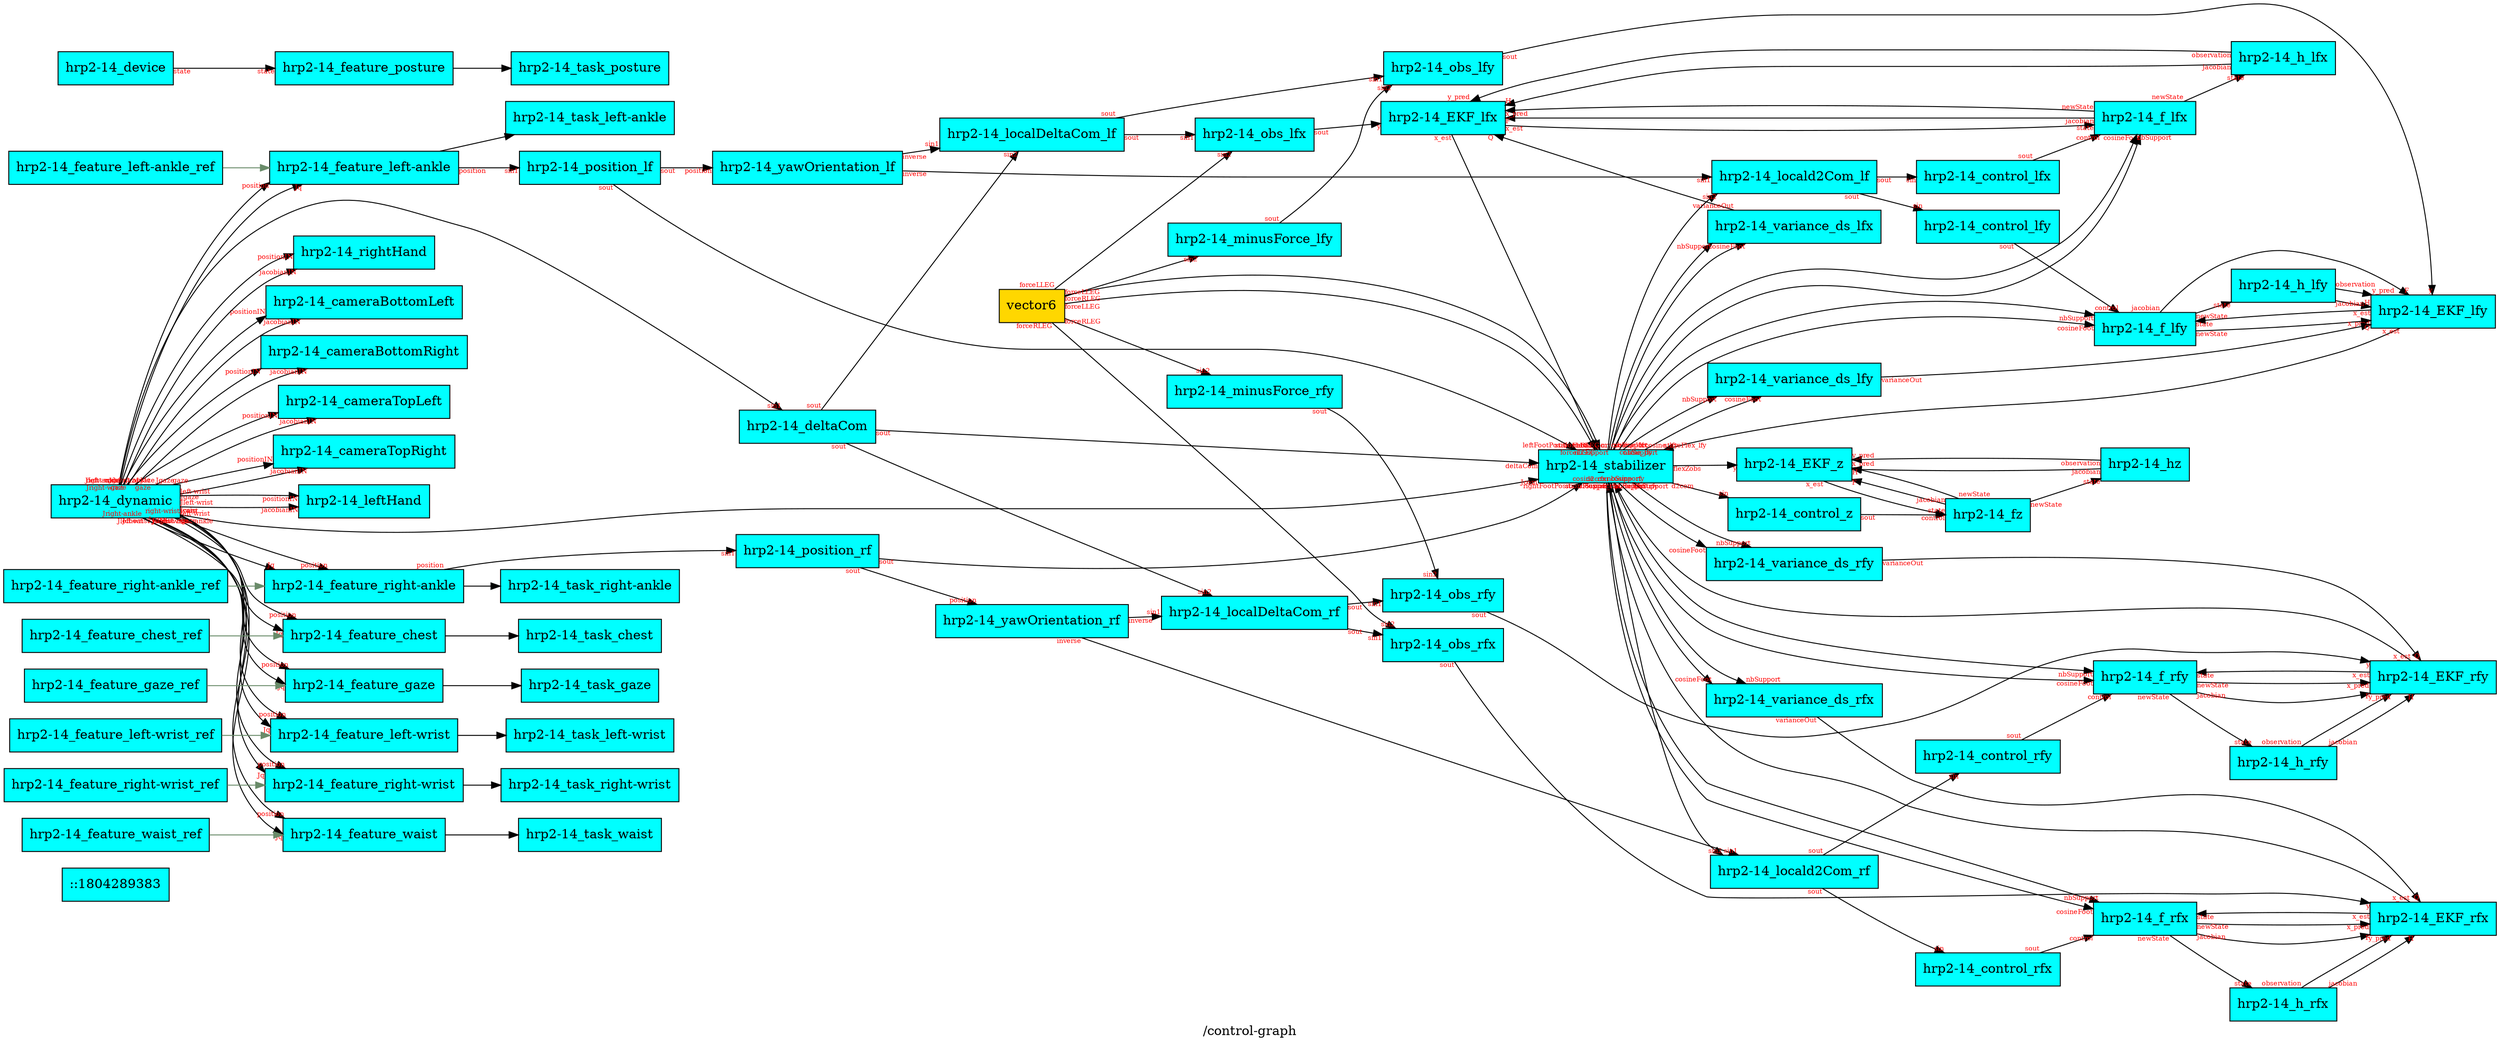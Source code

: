 /* This graph has been automatically generated. 
   2012 Month: 12 Day: 14 Time: 13:13 */
digraph "/control-graph" { 	 graph [ label="/control-graph" bgcolor = white rankdir=LR ]
	 node [ fontcolor = black, color = black, fillcolor = gold1, style=filled, shape=box ] ; 
	subgraph cluster_Entities { 
	} 
"::1804289383" [ label = "::1804289383" ,
   fontcolor = black, color = black, fillcolor=cyan, style=filled, shape=box ]
"hrp2-14_EKF_lfx" [ label = "hrp2-14_EKF_lfx" ,
   fontcolor = black, color = black, fillcolor=cyan, style=filled, shape=box ]
	"hrp2-14_f_lfx" -> "hrp2-14_EKF_lfx"
	 [ headlabel = "F" , taillabel = "jacobian", fontsize=7, fontcolor=red ]
	"hrp2-14_h_lfx" -> "hrp2-14_EKF_lfx"
	 [ headlabel = "H" , taillabel = "jacobian", fontsize=7, fontcolor=red ]
	"hrp2-14_variance_ds_lfx" -> "hrp2-14_EKF_lfx"
	 [ headlabel = "Q" , taillabel = "varianceOut", fontsize=7, fontcolor=red ]
	"hrp2-14_f_lfx" -> "hrp2-14_EKF_lfx"
	 [ headlabel = "x_pred" , taillabel = "newState", fontsize=7, fontcolor=red ]
	"hrp2-14_obs_lfx" -> "hrp2-14_EKF_lfx"
	 [ headlabel = "y" , taillabel = "sout", fontsize=7, fontcolor=red ]
	"hrp2-14_h_lfx" -> "hrp2-14_EKF_lfx"
	 [ headlabel = "y_pred" , taillabel = "observation", fontsize=7, fontcolor=red ]
"hrp2-14_EKF_lfy" [ label = "hrp2-14_EKF_lfy" ,
   fontcolor = black, color = black, fillcolor=cyan, style=filled, shape=box ]
	"hrp2-14_f_lfy" -> "hrp2-14_EKF_lfy"
	 [ headlabel = "F" , taillabel = "jacobian", fontsize=7, fontcolor=red ]
	"hrp2-14_h_lfy" -> "hrp2-14_EKF_lfy"
	 [ headlabel = "H" , taillabel = "jacobian", fontsize=7, fontcolor=red ]
	"hrp2-14_variance_ds_lfy" -> "hrp2-14_EKF_lfy"
	 [ headlabel = "Q" , taillabel = "varianceOut", fontsize=7, fontcolor=red ]
	"hrp2-14_f_lfy" -> "hrp2-14_EKF_lfy"
	 [ headlabel = "x_pred" , taillabel = "newState", fontsize=7, fontcolor=red ]
	"hrp2-14_obs_lfy" -> "hrp2-14_EKF_lfy"
	 [ headlabel = "y" , taillabel = "sout", fontsize=7, fontcolor=red ]
	"hrp2-14_h_lfy" -> "hrp2-14_EKF_lfy"
	 [ headlabel = "y_pred" , taillabel = "observation", fontsize=7, fontcolor=red ]
"hrp2-14_EKF_rfx" [ label = "hrp2-14_EKF_rfx" ,
   fontcolor = black, color = black, fillcolor=cyan, style=filled, shape=box ]
	"hrp2-14_f_rfx" -> "hrp2-14_EKF_rfx"
	 [ headlabel = "F" , taillabel = "jacobian", fontsize=7, fontcolor=red ]
	"hrp2-14_h_rfx" -> "hrp2-14_EKF_rfx"
	 [ headlabel = "H" , taillabel = "jacobian", fontsize=7, fontcolor=red ]
	"hrp2-14_variance_ds_rfx" -> "hrp2-14_EKF_rfx"
	 [ headlabel = "Q" , taillabel = "varianceOut", fontsize=7, fontcolor=red ]
	"hrp2-14_f_rfx" -> "hrp2-14_EKF_rfx"
	 [ headlabel = "x_pred" , taillabel = "newState", fontsize=7, fontcolor=red ]
	"hrp2-14_obs_rfx" -> "hrp2-14_EKF_rfx"
	 [ headlabel = "y" , taillabel = "sout", fontsize=7, fontcolor=red ]
	"hrp2-14_h_rfx" -> "hrp2-14_EKF_rfx"
	 [ headlabel = "y_pred" , taillabel = "observation", fontsize=7, fontcolor=red ]
"hrp2-14_EKF_rfy" [ label = "hrp2-14_EKF_rfy" ,
   fontcolor = black, color = black, fillcolor=cyan, style=filled, shape=box ]
	"hrp2-14_f_rfy" -> "hrp2-14_EKF_rfy"
	 [ headlabel = "F" , taillabel = "jacobian", fontsize=7, fontcolor=red ]
	"hrp2-14_h_rfy" -> "hrp2-14_EKF_rfy"
	 [ headlabel = "H" , taillabel = "jacobian", fontsize=7, fontcolor=red ]
	"hrp2-14_variance_ds_rfy" -> "hrp2-14_EKF_rfy"
	 [ headlabel = "Q" , taillabel = "varianceOut", fontsize=7, fontcolor=red ]
	"hrp2-14_f_rfy" -> "hrp2-14_EKF_rfy"
	 [ headlabel = "x_pred" , taillabel = "newState", fontsize=7, fontcolor=red ]
	"hrp2-14_obs_rfy" -> "hrp2-14_EKF_rfy"
	 [ headlabel = "y" , taillabel = "sout", fontsize=7, fontcolor=red ]
	"hrp2-14_h_rfy" -> "hrp2-14_EKF_rfy"
	 [ headlabel = "y_pred" , taillabel = "observation", fontsize=7, fontcolor=red ]
"hrp2-14_EKF_z" [ label = "hrp2-14_EKF_z" ,
   fontcolor = black, color = black, fillcolor=cyan, style=filled, shape=box ]
	"hrp2-14_fz" -> "hrp2-14_EKF_z"
	 [ headlabel = "F" , taillabel = "jacobian", fontsize=7, fontcolor=red ]
	"hrp2-14_hz" -> "hrp2-14_EKF_z"
	 [ headlabel = "H" , taillabel = "jacobian", fontsize=7, fontcolor=red ]
	"hrp2-14_fz" -> "hrp2-14_EKF_z"
	 [ headlabel = "x_pred" , taillabel = "newState", fontsize=7, fontcolor=red ]
	"hrp2-14_stabilizer" -> "hrp2-14_EKF_z"
	 [ headlabel = "y" , taillabel = "flexZobs", fontsize=7, fontcolor=red ]
	"hrp2-14_hz" -> "hrp2-14_EKF_z"
	 [ headlabel = "y_pred" , taillabel = "observation", fontsize=7, fontcolor=red ]
"hrp2-14_cameraBottomLeft" [ label = "hrp2-14_cameraBottomLeft" ,
   fontcolor = black, color = black, fillcolor=cyan, style=filled, shape=box ]
	"hrp2-14_dynamic" -> "hrp2-14_cameraBottomLeft"
	 [ headlabel = "jacobianIN" , taillabel = "Jgaze", fontsize=7, fontcolor=red ]
	"hrp2-14_dynamic" -> "hrp2-14_cameraBottomLeft"
	 [ headlabel = "positionIN" , taillabel = "gaze", fontsize=7, fontcolor=red ]
"hrp2-14_cameraBottomRight" [ label = "hrp2-14_cameraBottomRight" ,
   fontcolor = black, color = black, fillcolor=cyan, style=filled, shape=box ]
	"hrp2-14_dynamic" -> "hrp2-14_cameraBottomRight"
	 [ headlabel = "jacobianIN" , taillabel = "Jgaze", fontsize=7, fontcolor=red ]
	"hrp2-14_dynamic" -> "hrp2-14_cameraBottomRight"
	 [ headlabel = "positionIN" , taillabel = "gaze", fontsize=7, fontcolor=red ]
"hrp2-14_cameraTopLeft" [ label = "hrp2-14_cameraTopLeft" ,
   fontcolor = black, color = black, fillcolor=cyan, style=filled, shape=box ]
	"hrp2-14_dynamic" -> "hrp2-14_cameraTopLeft"
	 [ headlabel = "jacobianIN" , taillabel = "Jgaze", fontsize=7, fontcolor=red ]
	"hrp2-14_dynamic" -> "hrp2-14_cameraTopLeft"
	 [ headlabel = "positionIN" , taillabel = "gaze", fontsize=7, fontcolor=red ]
"hrp2-14_cameraTopRight" [ label = "hrp2-14_cameraTopRight" ,
   fontcolor = black, color = black, fillcolor=cyan, style=filled, shape=box ]
	"hrp2-14_dynamic" -> "hrp2-14_cameraTopRight"
	 [ headlabel = "jacobianIN" , taillabel = "Jgaze", fontsize=7, fontcolor=red ]
	"hrp2-14_dynamic" -> "hrp2-14_cameraTopRight"
	 [ headlabel = "positionIN" , taillabel = "gaze", fontsize=7, fontcolor=red ]
"hrp2-14_control_lfx" [ label = "hrp2-14_control_lfx" ,
   fontcolor = black, color = black, fillcolor=cyan, style=filled, shape=box ]
	"hrp2-14_locald2Com_lf" -> "hrp2-14_control_lfx"
	 [ headlabel = "sin" , taillabel = "sout", fontsize=7, fontcolor=red ]
"hrp2-14_control_lfy" [ label = "hrp2-14_control_lfy" ,
   fontcolor = black, color = black, fillcolor=cyan, style=filled, shape=box ]
	"hrp2-14_locald2Com_lf" -> "hrp2-14_control_lfy"
	 [ headlabel = "sin" , taillabel = "sout", fontsize=7, fontcolor=red ]
"hrp2-14_control_rfx" [ label = "hrp2-14_control_rfx" ,
   fontcolor = black, color = black, fillcolor=cyan, style=filled, shape=box ]
	"hrp2-14_locald2Com_rf" -> "hrp2-14_control_rfx"
	 [ headlabel = "sin" , taillabel = "sout", fontsize=7, fontcolor=red ]
"hrp2-14_control_rfy" [ label = "hrp2-14_control_rfy" ,
   fontcolor = black, color = black, fillcolor=cyan, style=filled, shape=box ]
	"hrp2-14_locald2Com_rf" -> "hrp2-14_control_rfy"
	 [ headlabel = "sin" , taillabel = "sout", fontsize=7, fontcolor=red ]
"hrp2-14_control_z" [ label = "hrp2-14_control_z" ,
   fontcolor = black, color = black, fillcolor=cyan, style=filled, shape=box ]
	"hrp2-14_stabilizer" -> "hrp2-14_control_z"
	 [ headlabel = "sin" , taillabel = "d2com", fontsize=7, fontcolor=red ]
"hrp2-14_deltaCom" [ label = "hrp2-14_deltaCom" ,
   fontcolor = black, color = black, fillcolor=cyan, style=filled, shape=box ]
	"hrp2-14_dynamic" -> "hrp2-14_deltaCom"
	 [ headlabel = "sin1" , taillabel = "com", fontsize=7, fontcolor=red ]
"hrp2-14_device" [ label = "hrp2-14_device" ,
   fontcolor = black, color = black, fillcolor=cyan, style=filled, shape=box ]
"hrp2-14_dynamic" [ label = "hrp2-14_dynamic" ,
   fontcolor = black, color = black, fillcolor=cyan, style=filled, shape=box ]
"hrp2-14_f_lfx" [ label = "hrp2-14_f_lfx" ,
   fontcolor = black, color = black, fillcolor=cyan, style=filled, shape=box ]
	"hrp2-14_control_lfx" -> "hrp2-14_f_lfx"
	 [ headlabel = "control" , taillabel = "sout", fontsize=7, fontcolor=red ]
	"hrp2-14_stabilizer" -> "hrp2-14_f_lfx"
	 [ headlabel = "cosineFoot" , taillabel = "cosine_lfx", fontsize=7, fontcolor=red ]
	"hrp2-14_stabilizer" -> "hrp2-14_f_lfx"
	 [ headlabel = "nbSupport" , taillabel = "nbSupport", fontsize=7, fontcolor=red ]
	"hrp2-14_EKF_lfx" -> "hrp2-14_f_lfx"
	 [ headlabel = "state" , taillabel = "x_est", fontsize=7, fontcolor=red ]
"hrp2-14_f_lfy" [ label = "hrp2-14_f_lfy" ,
   fontcolor = black, color = black, fillcolor=cyan, style=filled, shape=box ]
	"hrp2-14_control_lfy" -> "hrp2-14_f_lfy"
	 [ headlabel = "control" , taillabel = "sout", fontsize=7, fontcolor=red ]
	"hrp2-14_stabilizer" -> "hrp2-14_f_lfy"
	 [ headlabel = "cosineFoot" , taillabel = "cosine_lfy", fontsize=7, fontcolor=red ]
	"hrp2-14_stabilizer" -> "hrp2-14_f_lfy"
	 [ headlabel = "nbSupport" , taillabel = "nbSupport", fontsize=7, fontcolor=red ]
	"hrp2-14_EKF_lfy" -> "hrp2-14_f_lfy"
	 [ headlabel = "state" , taillabel = "x_est", fontsize=7, fontcolor=red ]
"hrp2-14_f_rfx" [ label = "hrp2-14_f_rfx" ,
   fontcolor = black, color = black, fillcolor=cyan, style=filled, shape=box ]
	"hrp2-14_control_rfx" -> "hrp2-14_f_rfx"
	 [ headlabel = "control" , taillabel = "sout", fontsize=7, fontcolor=red ]
	"hrp2-14_stabilizer" -> "hrp2-14_f_rfx"
	 [ headlabel = "cosineFoot" , taillabel = "cosine_rfx", fontsize=7, fontcolor=red ]
	"hrp2-14_stabilizer" -> "hrp2-14_f_rfx"
	 [ headlabel = "nbSupport" , taillabel = "nbSupport", fontsize=7, fontcolor=red ]
	"hrp2-14_EKF_rfx" -> "hrp2-14_f_rfx"
	 [ headlabel = "state" , taillabel = "x_est", fontsize=7, fontcolor=red ]
"hrp2-14_f_rfy" [ label = "hrp2-14_f_rfy" ,
   fontcolor = black, color = black, fillcolor=cyan, style=filled, shape=box ]
	"hrp2-14_control_rfy" -> "hrp2-14_f_rfy"
	 [ headlabel = "control" , taillabel = "sout", fontsize=7, fontcolor=red ]
	"hrp2-14_stabilizer" -> "hrp2-14_f_rfy"
	 [ headlabel = "cosineFoot" , taillabel = "cosine_rfy", fontsize=7, fontcolor=red ]
	"hrp2-14_stabilizer" -> "hrp2-14_f_rfy"
	 [ headlabel = "nbSupport" , taillabel = "nbSupport", fontsize=7, fontcolor=red ]
	"hrp2-14_EKF_rfy" -> "hrp2-14_f_rfy"
	 [ headlabel = "state" , taillabel = "x_est", fontsize=7, fontcolor=red ]
"hrp2-14_feature_chest" [ label = "hrp2-14_feature_chest" ,
   fontcolor = black, color = black, fillcolor=cyan, style=filled, shape=box ]
	"hrp2-14_dynamic" -> "hrp2-14_feature_chest"
	 [ headlabel = "Jq" , taillabel = "Jchest", fontsize=7, fontcolor=red ]
	"hrp2-14_dynamic" -> "hrp2-14_feature_chest"
	 [ headlabel = "position" , taillabel = "chest", fontsize=7, fontcolor=red ]
	"hrp2-14_feature_chest_ref" -> "hrp2-14_feature_chest"[ color=darkseagreen4 ]
"hrp2-14_feature_chest_ref" [ label = "hrp2-14_feature_chest_ref" ,
   fontcolor = black, color = black, fillcolor=cyan, style=filled, shape=box ]
"hrp2-14_feature_gaze" [ label = "hrp2-14_feature_gaze" ,
   fontcolor = black, color = black, fillcolor=cyan, style=filled, shape=box ]
	"hrp2-14_dynamic" -> "hrp2-14_feature_gaze"
	 [ headlabel = "Jq" , taillabel = "Jgaze", fontsize=7, fontcolor=red ]
	"hrp2-14_dynamic" -> "hrp2-14_feature_gaze"
	 [ headlabel = "position" , taillabel = "gaze", fontsize=7, fontcolor=red ]
	"hrp2-14_feature_gaze_ref" -> "hrp2-14_feature_gaze"[ color=darkseagreen4 ]
"hrp2-14_feature_gaze_ref" [ label = "hrp2-14_feature_gaze_ref" ,
   fontcolor = black, color = black, fillcolor=cyan, style=filled, shape=box ]
"hrp2-14_feature_left-ankle" [ label = "hrp2-14_feature_left-ankle" ,
   fontcolor = black, color = black, fillcolor=cyan, style=filled, shape=box ]
	"hrp2-14_dynamic" -> "hrp2-14_feature_left-ankle"
	 [ headlabel = "Jq" , taillabel = "Jleft-ankle", fontsize=7, fontcolor=red ]
	"hrp2-14_dynamic" -> "hrp2-14_feature_left-ankle"
	 [ headlabel = "position" , taillabel = "left-ankle", fontsize=7, fontcolor=red ]
	"hrp2-14_feature_left-ankle_ref" -> "hrp2-14_feature_left-ankle"[ color=darkseagreen4 ]
"hrp2-14_feature_left-ankle_ref" [ label = "hrp2-14_feature_left-ankle_ref" ,
   fontcolor = black, color = black, fillcolor=cyan, style=filled, shape=box ]
"hrp2-14_feature_left-wrist" [ label = "hrp2-14_feature_left-wrist" ,
   fontcolor = black, color = black, fillcolor=cyan, style=filled, shape=box ]
	"hrp2-14_dynamic" -> "hrp2-14_feature_left-wrist"
	 [ headlabel = "Jq" , taillabel = "Jleft-wrist", fontsize=7, fontcolor=red ]
	"hrp2-14_dynamic" -> "hrp2-14_feature_left-wrist"
	 [ headlabel = "position" , taillabel = "left-wrist", fontsize=7, fontcolor=red ]
	"hrp2-14_feature_left-wrist_ref" -> "hrp2-14_feature_left-wrist"[ color=darkseagreen4 ]
"hrp2-14_feature_left-wrist_ref" [ label = "hrp2-14_feature_left-wrist_ref" ,
   fontcolor = black, color = black, fillcolor=cyan, style=filled, shape=box ]
"hrp2-14_feature_posture" [ label = "hrp2-14_feature_posture" ,
   fontcolor = black, color = black, fillcolor=cyan, style=filled, shape=box ]
	"hrp2-14_device" -> "hrp2-14_feature_posture"
	 [ headlabel = "state" , taillabel = "state", fontsize=7, fontcolor=red ]
"hrp2-14_feature_right-ankle" [ label = "hrp2-14_feature_right-ankle" ,
   fontcolor = black, color = black, fillcolor=cyan, style=filled, shape=box ]
	"hrp2-14_dynamic" -> "hrp2-14_feature_right-ankle"
	 [ headlabel = "Jq" , taillabel = "Jright-ankle", fontsize=7, fontcolor=red ]
	"hrp2-14_dynamic" -> "hrp2-14_feature_right-ankle"
	 [ headlabel = "position" , taillabel = "right-ankle", fontsize=7, fontcolor=red ]
	"hrp2-14_feature_right-ankle_ref" -> "hrp2-14_feature_right-ankle"[ color=darkseagreen4 ]
"hrp2-14_feature_right-ankle_ref" [ label = "hrp2-14_feature_right-ankle_ref" ,
   fontcolor = black, color = black, fillcolor=cyan, style=filled, shape=box ]
"hrp2-14_feature_right-wrist" [ label = "hrp2-14_feature_right-wrist" ,
   fontcolor = black, color = black, fillcolor=cyan, style=filled, shape=box ]
	"hrp2-14_dynamic" -> "hrp2-14_feature_right-wrist"
	 [ headlabel = "Jq" , taillabel = "Jright-wrist", fontsize=7, fontcolor=red ]
	"hrp2-14_dynamic" -> "hrp2-14_feature_right-wrist"
	 [ headlabel = "position" , taillabel = "right-wrist", fontsize=7, fontcolor=red ]
	"hrp2-14_feature_right-wrist_ref" -> "hrp2-14_feature_right-wrist"[ color=darkseagreen4 ]
"hrp2-14_feature_right-wrist_ref" [ label = "hrp2-14_feature_right-wrist_ref" ,
   fontcolor = black, color = black, fillcolor=cyan, style=filled, shape=box ]
"hrp2-14_feature_waist" [ label = "hrp2-14_feature_waist" ,
   fontcolor = black, color = black, fillcolor=cyan, style=filled, shape=box ]
	"hrp2-14_dynamic" -> "hrp2-14_feature_waist"
	 [ headlabel = "Jq" , taillabel = "Jwaist", fontsize=7, fontcolor=red ]
	"hrp2-14_dynamic" -> "hrp2-14_feature_waist"
	 [ headlabel = "position" , taillabel = "waist", fontsize=7, fontcolor=red ]
	"hrp2-14_feature_waist_ref" -> "hrp2-14_feature_waist"[ color=darkseagreen4 ]
"hrp2-14_feature_waist_ref" [ label = "hrp2-14_feature_waist_ref" ,
   fontcolor = black, color = black, fillcolor=cyan, style=filled, shape=box ]
"hrp2-14_fz" [ label = "hrp2-14_fz" ,
   fontcolor = black, color = black, fillcolor=cyan, style=filled, shape=box ]
	"hrp2-14_control_z" -> "hrp2-14_fz"
	 [ headlabel = "control" , taillabel = "sout", fontsize=7, fontcolor=red ]
	"hrp2-14_EKF_z" -> "hrp2-14_fz"
	 [ headlabel = "state" , taillabel = "x_est", fontsize=7, fontcolor=red ]
"hrp2-14_h_lfx" [ label = "hrp2-14_h_lfx" ,
   fontcolor = black, color = black, fillcolor=cyan, style=filled, shape=box ]
	"hrp2-14_f_lfx" -> "hrp2-14_h_lfx"
	 [ headlabel = "state" , taillabel = "newState", fontsize=7, fontcolor=red ]
"hrp2-14_h_lfy" [ label = "hrp2-14_h_lfy" ,
   fontcolor = black, color = black, fillcolor=cyan, style=filled, shape=box ]
	"hrp2-14_f_lfy" -> "hrp2-14_h_lfy"
	 [ headlabel = "state" , taillabel = "newState", fontsize=7, fontcolor=red ]
"hrp2-14_h_rfx" [ label = "hrp2-14_h_rfx" ,
   fontcolor = black, color = black, fillcolor=cyan, style=filled, shape=box ]
	"hrp2-14_f_rfx" -> "hrp2-14_h_rfx"
	 [ headlabel = "state" , taillabel = "newState", fontsize=7, fontcolor=red ]
"hrp2-14_h_rfy" [ label = "hrp2-14_h_rfy" ,
   fontcolor = black, color = black, fillcolor=cyan, style=filled, shape=box ]
	"hrp2-14_f_rfy" -> "hrp2-14_h_rfy"
	 [ headlabel = "state" , taillabel = "newState", fontsize=7, fontcolor=red ]
"hrp2-14_hz" [ label = "hrp2-14_hz" ,
   fontcolor = black, color = black, fillcolor=cyan, style=filled, shape=box ]
	"hrp2-14_fz" -> "hrp2-14_hz"
	 [ headlabel = "state" , taillabel = "newState", fontsize=7, fontcolor=red ]
"hrp2-14_leftHand" [ label = "hrp2-14_leftHand" ,
   fontcolor = black, color = black, fillcolor=cyan, style=filled, shape=box ]
	"hrp2-14_dynamic" -> "hrp2-14_leftHand"
	 [ headlabel = "jacobianIN" , taillabel = "Jleft-wrist", fontsize=7, fontcolor=red ]
	"hrp2-14_dynamic" -> "hrp2-14_leftHand"
	 [ headlabel = "positionIN" , taillabel = "left-wrist", fontsize=7, fontcolor=red ]
"hrp2-14_localDeltaCom_lf" [ label = "hrp2-14_localDeltaCom_lf" ,
   fontcolor = black, color = black, fillcolor=cyan, style=filled, shape=box ]
	"hrp2-14_yawOrientation_lf" -> "hrp2-14_localDeltaCom_lf"
	 [ headlabel = "sin1" , taillabel = "inverse", fontsize=7, fontcolor=red ]
	"hrp2-14_deltaCom" -> "hrp2-14_localDeltaCom_lf"
	 [ headlabel = "sin2" , taillabel = "sout", fontsize=7, fontcolor=red ]
"hrp2-14_localDeltaCom_rf" [ label = "hrp2-14_localDeltaCom_rf" ,
   fontcolor = black, color = black, fillcolor=cyan, style=filled, shape=box ]
	"hrp2-14_yawOrientation_rf" -> "hrp2-14_localDeltaCom_rf"
	 [ headlabel = "sin1" , taillabel = "inverse", fontsize=7, fontcolor=red ]
	"hrp2-14_deltaCom" -> "hrp2-14_localDeltaCom_rf"
	 [ headlabel = "sin2" , taillabel = "sout", fontsize=7, fontcolor=red ]
"hrp2-14_locald2Com_lf" [ label = "hrp2-14_locald2Com_lf" ,
   fontcolor = black, color = black, fillcolor=cyan, style=filled, shape=box ]
	"hrp2-14_yawOrientation_lf" -> "hrp2-14_locald2Com_lf"
	 [ headlabel = "sin1" , taillabel = "inverse", fontsize=7, fontcolor=red ]
	"hrp2-14_stabilizer" -> "hrp2-14_locald2Com_lf"
	 [ headlabel = "sin2" , taillabel = "d2com", fontsize=7, fontcolor=red ]
"hrp2-14_locald2Com_rf" [ label = "hrp2-14_locald2Com_rf" ,
   fontcolor = black, color = black, fillcolor=cyan, style=filled, shape=box ]
	"hrp2-14_yawOrientation_rf" -> "hrp2-14_locald2Com_rf"
	 [ headlabel = "sin1" , taillabel = "inverse", fontsize=7, fontcolor=red ]
	"hrp2-14_stabilizer" -> "hrp2-14_locald2Com_rf"
	 [ headlabel = "sin2" , taillabel = "d2com", fontsize=7, fontcolor=red ]
"hrp2-14_minusForce_lfy" [ label = "hrp2-14_minusForce_lfy" ,
   fontcolor = black, color = black, fillcolor=cyan, style=filled, shape=box ]
	"vector6" -> "hrp2-14_minusForce_lfy"
	 [ headlabel = "sin2" , taillabel = "forceLLEG", fontsize=7, fontcolor=red ]
"hrp2-14_minusForce_rfy" [ label = "hrp2-14_minusForce_rfy" ,
   fontcolor = black, color = black, fillcolor=cyan, style=filled, shape=box ]
	"vector6" -> "hrp2-14_minusForce_rfy"
	 [ headlabel = "sin2" , taillabel = "forceRLEG", fontsize=7, fontcolor=red ]
"hrp2-14_obs_lfx" [ label = "hrp2-14_obs_lfx" ,
   fontcolor = black, color = black, fillcolor=cyan, style=filled, shape=box ]
	"hrp2-14_localDeltaCom_lf" -> "hrp2-14_obs_lfx"
	 [ headlabel = "sin1" , taillabel = "sout", fontsize=7, fontcolor=red ]
	"vector6" -> "hrp2-14_obs_lfx"
	 [ headlabel = "sin2" , taillabel = "forceLLEG", fontsize=7, fontcolor=red ]
"hrp2-14_obs_lfy" [ label = "hrp2-14_obs_lfy" ,
   fontcolor = black, color = black, fillcolor=cyan, style=filled, shape=box ]
	"hrp2-14_localDeltaCom_lf" -> "hrp2-14_obs_lfy"
	 [ headlabel = "sin1" , taillabel = "sout", fontsize=7, fontcolor=red ]
	"hrp2-14_minusForce_lfy" -> "hrp2-14_obs_lfy"
	 [ headlabel = "sin2" , taillabel = "sout", fontsize=7, fontcolor=red ]
"hrp2-14_obs_rfx" [ label = "hrp2-14_obs_rfx" ,
   fontcolor = black, color = black, fillcolor=cyan, style=filled, shape=box ]
	"hrp2-14_localDeltaCom_rf" -> "hrp2-14_obs_rfx"
	 [ headlabel = "sin1" , taillabel = "sout", fontsize=7, fontcolor=red ]
	"vector6" -> "hrp2-14_obs_rfx"
	 [ headlabel = "sin2" , taillabel = "forceRLEG", fontsize=7, fontcolor=red ]
"hrp2-14_obs_rfy" [ label = "hrp2-14_obs_rfy" ,
   fontcolor = black, color = black, fillcolor=cyan, style=filled, shape=box ]
	"hrp2-14_localDeltaCom_rf" -> "hrp2-14_obs_rfy"
	 [ headlabel = "sin1" , taillabel = "sout", fontsize=7, fontcolor=red ]
	"hrp2-14_minusForce_rfy" -> "hrp2-14_obs_rfy"
	 [ headlabel = "sin2" , taillabel = "sout", fontsize=7, fontcolor=red ]
"hrp2-14_position_lf" [ label = "hrp2-14_position_lf" ,
   fontcolor = black, color = black, fillcolor=cyan, style=filled, shape=box ]
	"hrp2-14_feature_left-ankle" -> "hrp2-14_position_lf"
	 [ headlabel = "sin1" , taillabel = "position", fontsize=7, fontcolor=red ]
"hrp2-14_position_rf" [ label = "hrp2-14_position_rf" ,
   fontcolor = black, color = black, fillcolor=cyan, style=filled, shape=box ]
	"hrp2-14_feature_right-ankle" -> "hrp2-14_position_rf"
	 [ headlabel = "sin1" , taillabel = "position", fontsize=7, fontcolor=red ]
"hrp2-14_rightHand" [ label = "hrp2-14_rightHand" ,
   fontcolor = black, color = black, fillcolor=cyan, style=filled, shape=box ]
	"hrp2-14_dynamic" -> "hrp2-14_rightHand"
	 [ headlabel = "jacobianIN" , taillabel = "Jright-wrist", fontsize=7, fontcolor=red ]
	"hrp2-14_dynamic" -> "hrp2-14_rightHand"
	 [ headlabel = "positionIN" , taillabel = "right-wrist", fontsize=7, fontcolor=red ]
"hrp2-14_stabilizer" [ label = "hrp2-14_stabilizer" ,
   fontcolor = black, color = black, fillcolor=cyan, style=filled, shape=box ]
	"hrp2-14_dynamic" -> "hrp2-14_stabilizer"
	 [ headlabel = "Jcom" , taillabel = "Jcom", fontsize=7, fontcolor=red ]
	"hrp2-14_deltaCom" -> "hrp2-14_stabilizer"
	 [ headlabel = "deltaCom" , taillabel = "sout", fontsize=7, fontcolor=red ]
	"vector6" -> "hrp2-14_stabilizer"
	 [ headlabel = "forceLLEG" , taillabel = "forceLLEG", fontsize=7, fontcolor=red ]
	"vector6" -> "hrp2-14_stabilizer"
	 [ headlabel = "forceRLEG" , taillabel = "forceRLEG", fontsize=7, fontcolor=red ]
	"hrp2-14_position_lf" -> "hrp2-14_stabilizer"
	 [ headlabel = "leftFootPosition" , taillabel = "sout", fontsize=7, fontcolor=red ]
	"hrp2-14_position_rf" -> "hrp2-14_stabilizer"
	 [ headlabel = "rightFootPosition" , taillabel = "sout", fontsize=7, fontcolor=red ]
	"hrp2-14_EKF_lfx" -> "hrp2-14_stabilizer"
	 [ headlabel = "stateFlex_lfx" , taillabel = "x_est", fontsize=7, fontcolor=red ]
	"hrp2-14_EKF_lfy" -> "hrp2-14_stabilizer"
	 [ headlabel = "stateFlex_lfy" , taillabel = "x_est", fontsize=7, fontcolor=red ]
	"hrp2-14_EKF_rfx" -> "hrp2-14_stabilizer"
	 [ headlabel = "stateFlex_rfx" , taillabel = "x_est", fontsize=7, fontcolor=red ]
	"hrp2-14_EKF_rfy" -> "hrp2-14_stabilizer"
	 [ headlabel = "stateFlex_rfy" , taillabel = "x_est", fontsize=7, fontcolor=red ]
"hrp2-14_task_chest" [ label = "hrp2-14_task_chest" ,
   fontcolor = black, color = black, fillcolor=cyan, style=filled, shape=box ]
	"hrp2-14_feature_chest" -> "hrp2-14_task_chest"
"hrp2-14_task_gaze" [ label = "hrp2-14_task_gaze" ,
   fontcolor = black, color = black, fillcolor=cyan, style=filled, shape=box ]
	"hrp2-14_feature_gaze" -> "hrp2-14_task_gaze"
"hrp2-14_task_left-ankle" [ label = "hrp2-14_task_left-ankle" ,
   fontcolor = black, color = black, fillcolor=cyan, style=filled, shape=box ]
	"hrp2-14_feature_left-ankle" -> "hrp2-14_task_left-ankle"
"hrp2-14_task_left-wrist" [ label = "hrp2-14_task_left-wrist" ,
   fontcolor = black, color = black, fillcolor=cyan, style=filled, shape=box ]
	"hrp2-14_feature_left-wrist" -> "hrp2-14_task_left-wrist"
"hrp2-14_task_posture" [ label = "hrp2-14_task_posture" ,
   fontcolor = black, color = black, fillcolor=cyan, style=filled, shape=box ]
	"hrp2-14_feature_posture" -> "hrp2-14_task_posture"
"hrp2-14_task_right-ankle" [ label = "hrp2-14_task_right-ankle" ,
   fontcolor = black, color = black, fillcolor=cyan, style=filled, shape=box ]
	"hrp2-14_feature_right-ankle" -> "hrp2-14_task_right-ankle"
"hrp2-14_task_right-wrist" [ label = "hrp2-14_task_right-wrist" ,
   fontcolor = black, color = black, fillcolor=cyan, style=filled, shape=box ]
	"hrp2-14_feature_right-wrist" -> "hrp2-14_task_right-wrist"
"hrp2-14_task_waist" [ label = "hrp2-14_task_waist" ,
   fontcolor = black, color = black, fillcolor=cyan, style=filled, shape=box ]
	"hrp2-14_feature_waist" -> "hrp2-14_task_waist"
"hrp2-14_variance_ds_lfx" [ label = "hrp2-14_variance_ds_lfx" ,
   fontcolor = black, color = black, fillcolor=cyan, style=filled, shape=box ]
	"hrp2-14_stabilizer" -> "hrp2-14_variance_ds_lfx"
	 [ headlabel = "cosineFoot" , taillabel = "cosine_lfx", fontsize=7, fontcolor=red ]
	"hrp2-14_stabilizer" -> "hrp2-14_variance_ds_lfx"
	 [ headlabel = "nbSupport" , taillabel = "nbSupport", fontsize=7, fontcolor=red ]
"hrp2-14_variance_ds_lfy" [ label = "hrp2-14_variance_ds_lfy" ,
   fontcolor = black, color = black, fillcolor=cyan, style=filled, shape=box ]
	"hrp2-14_stabilizer" -> "hrp2-14_variance_ds_lfy"
	 [ headlabel = "cosineFoot" , taillabel = "cosine_lfy", fontsize=7, fontcolor=red ]
	"hrp2-14_stabilizer" -> "hrp2-14_variance_ds_lfy"
	 [ headlabel = "nbSupport" , taillabel = "nbSupport", fontsize=7, fontcolor=red ]
"hrp2-14_variance_ds_rfx" [ label = "hrp2-14_variance_ds_rfx" ,
   fontcolor = black, color = black, fillcolor=cyan, style=filled, shape=box ]
	"hrp2-14_stabilizer" -> "hrp2-14_variance_ds_rfx"
	 [ headlabel = "cosineFoot" , taillabel = "cosine_rfx", fontsize=7, fontcolor=red ]
	"hrp2-14_stabilizer" -> "hrp2-14_variance_ds_rfx"
	 [ headlabel = "nbSupport" , taillabel = "nbSupport", fontsize=7, fontcolor=red ]
"hrp2-14_variance_ds_rfy" [ label = "hrp2-14_variance_ds_rfy" ,
   fontcolor = black, color = black, fillcolor=cyan, style=filled, shape=box ]
	"hrp2-14_stabilizer" -> "hrp2-14_variance_ds_rfy"
	 [ headlabel = "cosineFoot" , taillabel = "cosine_rfy", fontsize=7, fontcolor=red ]
	"hrp2-14_stabilizer" -> "hrp2-14_variance_ds_rfy"
	 [ headlabel = "nbSupport" , taillabel = "nbSupport", fontsize=7, fontcolor=red ]
"hrp2-14_yawOrientation_lf" [ label = "hrp2-14_yawOrientation_lf" ,
   fontcolor = black, color = black, fillcolor=cyan, style=filled, shape=box ]
	"hrp2-14_position_lf" -> "hrp2-14_yawOrientation_lf"
	 [ headlabel = "position" , taillabel = "sout", fontsize=7, fontcolor=red ]
"hrp2-14_yawOrientation_rf" [ label = "hrp2-14_yawOrientation_rf" ,
   fontcolor = black, color = black, fillcolor=cyan, style=filled, shape=box ]
	"hrp2-14_position_rf" -> "hrp2-14_yawOrientation_rf"
	 [ headlabel = "position" , taillabel = "sout", fontsize=7, fontcolor=red ]
}
